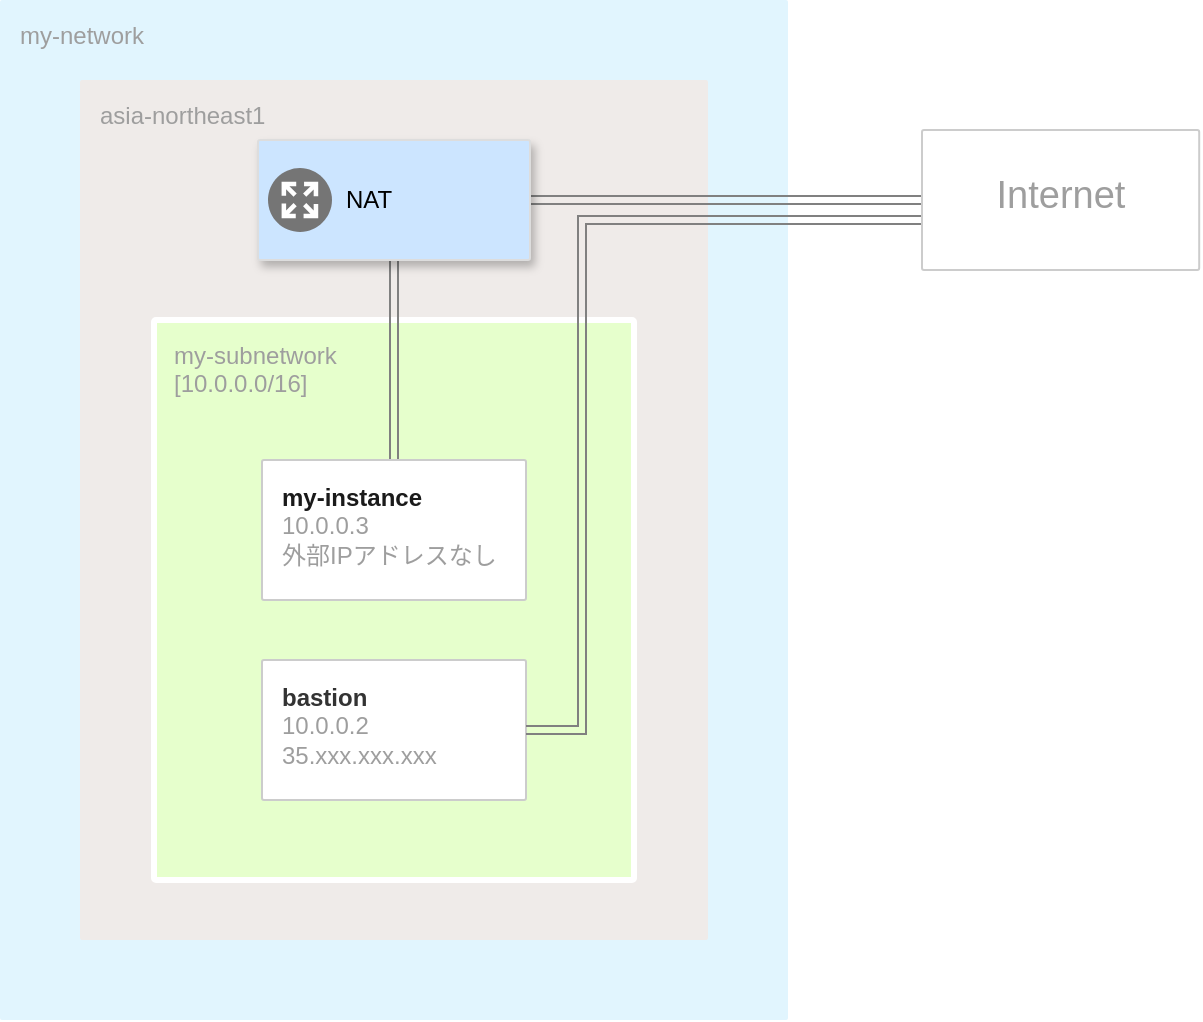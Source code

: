 <mxfile version="13.10.0" type="embed">
    <diagram id="TDipTnyRaDPnRqeu6Pt5" name="Page-1">
        <mxGraphModel dx="885" dy="947" grid="1" gridSize="10" guides="1" tooltips="1" connect="1" arrows="1" fold="1" page="1" pageScale="1" pageWidth="413" pageHeight="583" math="0" shadow="0">
            <root>
                <mxCell id="0"/>
                <mxCell id="1" parent="0"/>
                <mxCell id="PF4XkOcdjzCBHQOwIKBu-1" value="my-network" style="points=[[0,0,0],[0.25,0,0],[0.5,0,0],[0.75,0,0],[1,0,0],[1,0.25,0],[1,0.5,0],[1,0.75,0],[1,1,0],[0.75,1,0],[0.5,1,0],[0.25,1,0],[0,1,0],[0,0.75,0],[0,0.5,0],[0,0.25,0]];rounded=1;absoluteArcSize=1;arcSize=2;html=1;strokeColor=none;gradientColor=none;shadow=0;dashed=0;fontSize=12;fontColor=#9E9E9E;align=left;verticalAlign=top;spacing=10;spacingTop=-4;fillColor=#E1F5FE;" parent="1" vertex="1">
                    <mxGeometry x="110" y="37" width="394" height="510" as="geometry"/>
                </mxCell>
                <mxCell id="PF4XkOcdjzCBHQOwIKBu-4" value="asia-northeast1" style="points=[[0,0,0],[0.25,0,0],[0.5,0,0],[0.75,0,0],[1,0,0],[1,0.25,0],[1,0.5,0],[1,0.75,0],[1,1,0],[0.75,1,0],[0.5,1,0],[0.25,1,0],[0,1,0],[0,0.75,0],[0,0.5,0],[0,0.25,0]];rounded=1;absoluteArcSize=1;arcSize=2;html=1;strokeColor=none;gradientColor=none;shadow=0;dashed=0;fontSize=12;fontColor=#9E9E9E;align=left;verticalAlign=top;spacing=10;spacingTop=-4;fillColor=#EFEBE9;" parent="1" vertex="1">
                    <mxGeometry x="150" y="77" width="314" height="430" as="geometry"/>
                </mxCell>
                <mxCell id="PF4XkOcdjzCBHQOwIKBu-5" value="my-subnetwork&lt;br&gt;[10.0.0.0/16]" style="points=[[0,0,0],[0.25,0,0],[0.5,0,0],[0.75,0,0],[1,0,0],[1,0.25,0],[1,0.5,0],[1,0.75,0],[1,1,0],[0.75,1,0],[0.5,1,0],[0.25,1,0],[0,1,0],[0,0.75,0],[0,0.5,0],[0,0.25,0]];rounded=1;absoluteArcSize=1;arcSize=2;html=1;gradientColor=none;shadow=0;dashed=0;fontSize=12;fontColor=#9E9E9E;align=left;verticalAlign=top;spacing=10;spacingTop=-4;strokeColor=#FFFFFF;strokeWidth=3;fillColor=#E6FFCC;" parent="1" vertex="1">
                    <mxGeometry x="187" y="197" width="240" height="280" as="geometry"/>
                </mxCell>
                <mxCell id="PF4XkOcdjzCBHQOwIKBu-7" value="&lt;font color=&quot;#333333&quot;&gt;&lt;b&gt;bastion&lt;/b&gt;&lt;/font&gt;&lt;br&gt;10.0.0.2&lt;br&gt;35.xxx.xxx.xxx" style="points=[[0,0,0],[0.25,0,0],[0.5,0,0],[0.75,0,0],[1,0,0],[1,0.25,0],[1,0.5,0],[1,0.75,0],[1,1,0],[0.75,1,0],[0.5,1,0],[0.25,1,0],[0,1,0],[0,0.75,0],[0,0.5,0],[0,0.25,0]];rounded=1;absoluteArcSize=1;arcSize=2;html=1;gradientColor=none;shadow=0;dashed=0;fontSize=12;fontColor=#9E9E9E;align=left;verticalAlign=middle;spacing=10;spacingTop=-4;strokeColor=#CCCCCC;" parent="1" vertex="1">
                    <mxGeometry x="241" y="367" width="132" height="70" as="geometry"/>
                </mxCell>
                <mxCell id="PF4XkOcdjzCBHQOwIKBu-22" style="edgeStyle=orthogonalEdgeStyle;rounded=0;orthogonalLoop=1;jettySize=auto;html=1;entryX=0.5;entryY=1;entryDx=0;entryDy=0;strokeColor=#808080;fontSize=19;fontColor=#808080;shape=link;" parent="1" source="PF4XkOcdjzCBHQOwIKBu-8" target="PF4XkOcdjzCBHQOwIKBu-11" edge="1">
                    <mxGeometry relative="1" as="geometry"/>
                </mxCell>
                <mxCell id="PF4XkOcdjzCBHQOwIKBu-8" value="&lt;font color=&quot;#1a1a1a&quot;&gt;&lt;b&gt;my-instance&lt;br&gt;&lt;/b&gt;&lt;/font&gt;10.0.0.3&lt;br&gt;外部IPアドレスなし" style="points=[[0,0,0],[0.25,0,0],[0.5,0,0],[0.75,0,0],[1,0,0],[1,0.25,0],[1,0.5,0],[1,0.75,0],[1,1,0],[0.75,1,0],[0.5,1,0],[0.25,1,0],[0,1,0],[0,0.75,0],[0,0.5,0],[0,0.25,0]];rounded=1;absoluteArcSize=1;arcSize=2;html=1;gradientColor=none;shadow=0;dashed=0;fontSize=12;fontColor=#9E9E9E;align=left;verticalAlign=middle;spacing=10;spacingTop=-4;strokeColor=#CCCCCC;" parent="1" vertex="1">
                    <mxGeometry x="241" y="267" width="132" height="70" as="geometry"/>
                </mxCell>
                <mxCell id="PF4XkOcdjzCBHQOwIKBu-23" style="edgeStyle=orthogonalEdgeStyle;rounded=0;orthogonalLoop=1;jettySize=auto;html=1;strokeColor=#808080;fontSize=19;fontColor=#808080;shape=link;" parent="1" source="PF4XkOcdjzCBHQOwIKBu-11" target="PF4XkOcdjzCBHQOwIKBu-13" edge="1">
                    <mxGeometry relative="1" as="geometry"/>
                </mxCell>
                <mxCell id="PF4XkOcdjzCBHQOwIKBu-11" value="" style="strokeColor=#dddddd;shadow=1;strokeWidth=1;rounded=1;absoluteArcSize=1;arcSize=2;fillColor=#CCE5FF;" parent="1" vertex="1">
                    <mxGeometry x="239" y="107" width="136" height="60" as="geometry"/>
                </mxCell>
                <mxCell id="PF4XkOcdjzCBHQOwIKBu-12" value="NAT" style="dashed=0;connectable=0;html=1;fillColor=#757575;strokeColor=none;shape=mxgraph.gcp2.nat;part=1;labelPosition=right;verticalLabelPosition=middle;align=left;verticalAlign=middle;spacingLeft=5;fontSize=12;" parent="PF4XkOcdjzCBHQOwIKBu-11" vertex="1">
                    <mxGeometry y="0.5" width="32" height="32" relative="1" as="geometry">
                        <mxPoint x="5" y="-16" as="offset"/>
                    </mxGeometry>
                </mxCell>
                <mxCell id="PF4XkOcdjzCBHQOwIKBu-19" style="edgeStyle=orthogonalEdgeStyle;rounded=0;orthogonalLoop=1;jettySize=auto;html=1;entryX=1;entryY=0.5;entryDx=0;entryDy=0;entryPerimeter=0;fontSize=19;fontColor=#CCCCCC;strokeColor=#808080;shape=link;" parent="1" source="PF4XkOcdjzCBHQOwIKBu-13" target="PF4XkOcdjzCBHQOwIKBu-7" edge="1">
                    <mxGeometry relative="1" as="geometry">
                        <Array as="points">
                            <mxPoint x="401" y="147"/>
                            <mxPoint x="401" y="402"/>
                        </Array>
                    </mxGeometry>
                </mxCell>
                <mxCell id="PF4XkOcdjzCBHQOwIKBu-13" value="Internet" style="points=[[0,0,0],[0.25,0,0],[0.5,0,0],[0.75,0,0],[1,0,0],[1,0.25,0],[1,0.5,0],[1,0.75,0],[1,1,0],[0.75,1,0],[0.5,1,0],[0.25,1,0],[0,1,0],[0,0.75,0],[0,0.5,0],[0,0.25,0]];rounded=1;absoluteArcSize=1;arcSize=2;html=1;gradientColor=none;shadow=0;dashed=0;fontSize=19;fontColor=#9E9E9E;align=center;verticalAlign=middle;spacing=10;spacingTop=-4;strokeColor=#CCCCCC;" parent="1" vertex="1">
                    <mxGeometry x="571" y="102" width="138.6" height="70" as="geometry"/>
                </mxCell>
            </root>
        </mxGraphModel>
    </diagram>
</mxfile>